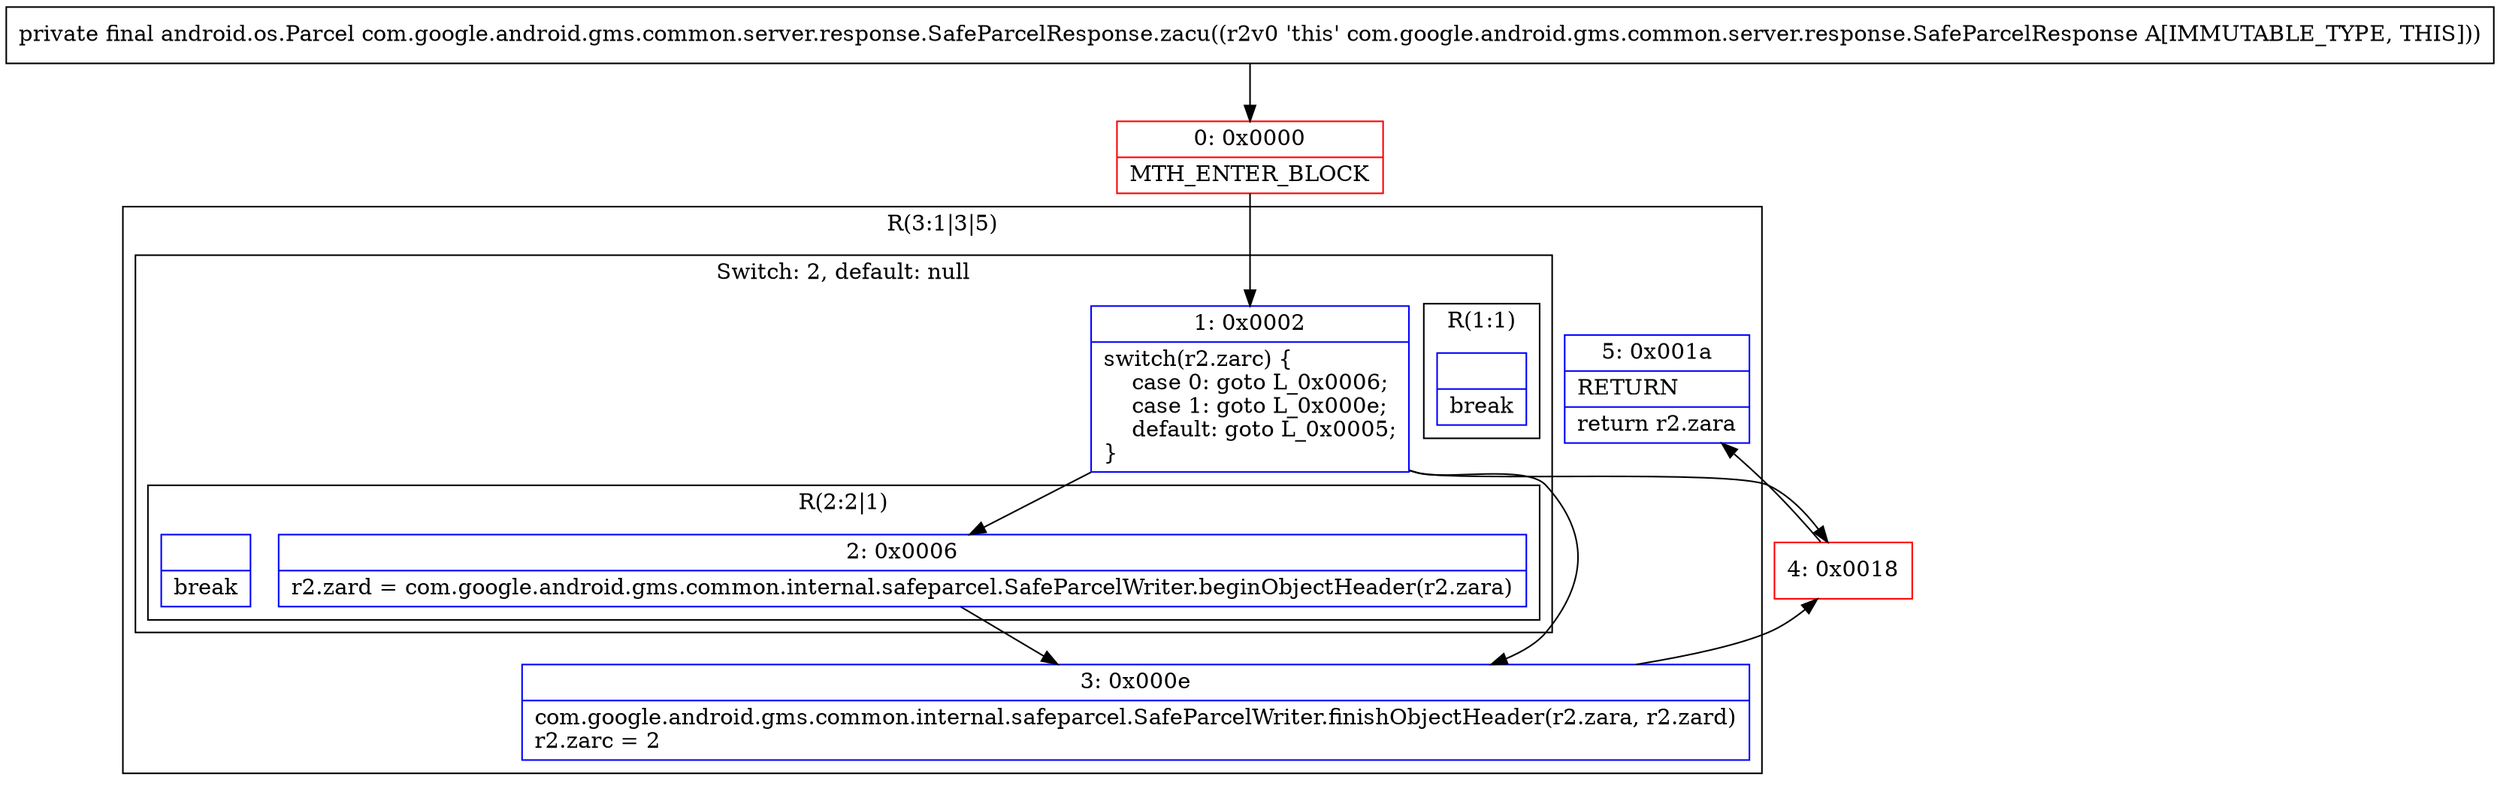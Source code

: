 digraph "CFG forcom.google.android.gms.common.server.response.SafeParcelResponse.zacu()Landroid\/os\/Parcel;" {
subgraph cluster_Region_1606435954 {
label = "R(3:1|3|5)";
node [shape=record,color=blue];
subgraph cluster_SwitchRegion_2035739987 {
label = "Switch: 2, default: null";
node [shape=record,color=blue];
Node_1 [shape=record,label="{1\:\ 0x0002|switch(r2.zarc) \{\l    case 0: goto L_0x0006;\l    case 1: goto L_0x000e;\l    default: goto L_0x0005;\l\}\l}"];
subgraph cluster_Region_416999203 {
label = "R(2:2|1)";
node [shape=record,color=blue];
Node_2 [shape=record,label="{2\:\ 0x0006|r2.zard = com.google.android.gms.common.internal.safeparcel.SafeParcelWriter.beginObjectHeader(r2.zara)\l}"];
Node_InsnContainer_351325657 [shape=record,label="{|break\l}"];
}
subgraph cluster_Region_1229912289 {
label = "R(1:1)";
node [shape=record,color=blue];
Node_InsnContainer_129808622 [shape=record,label="{|break\l}"];
}
}
Node_3 [shape=record,label="{3\:\ 0x000e|com.google.android.gms.common.internal.safeparcel.SafeParcelWriter.finishObjectHeader(r2.zara, r2.zard)\lr2.zarc = 2\l}"];
Node_5 [shape=record,label="{5\:\ 0x001a|RETURN\l|return r2.zara\l}"];
}
Node_0 [shape=record,color=red,label="{0\:\ 0x0000|MTH_ENTER_BLOCK\l}"];
Node_4 [shape=record,color=red,label="{4\:\ 0x0018}"];
MethodNode[shape=record,label="{private final android.os.Parcel com.google.android.gms.common.server.response.SafeParcelResponse.zacu((r2v0 'this' com.google.android.gms.common.server.response.SafeParcelResponse A[IMMUTABLE_TYPE, THIS])) }"];
MethodNode -> Node_0;
Node_1 -> Node_2;
Node_1 -> Node_3;
Node_1 -> Node_4;
Node_2 -> Node_3;
Node_3 -> Node_4;
Node_0 -> Node_1;
Node_4 -> Node_5;
}

